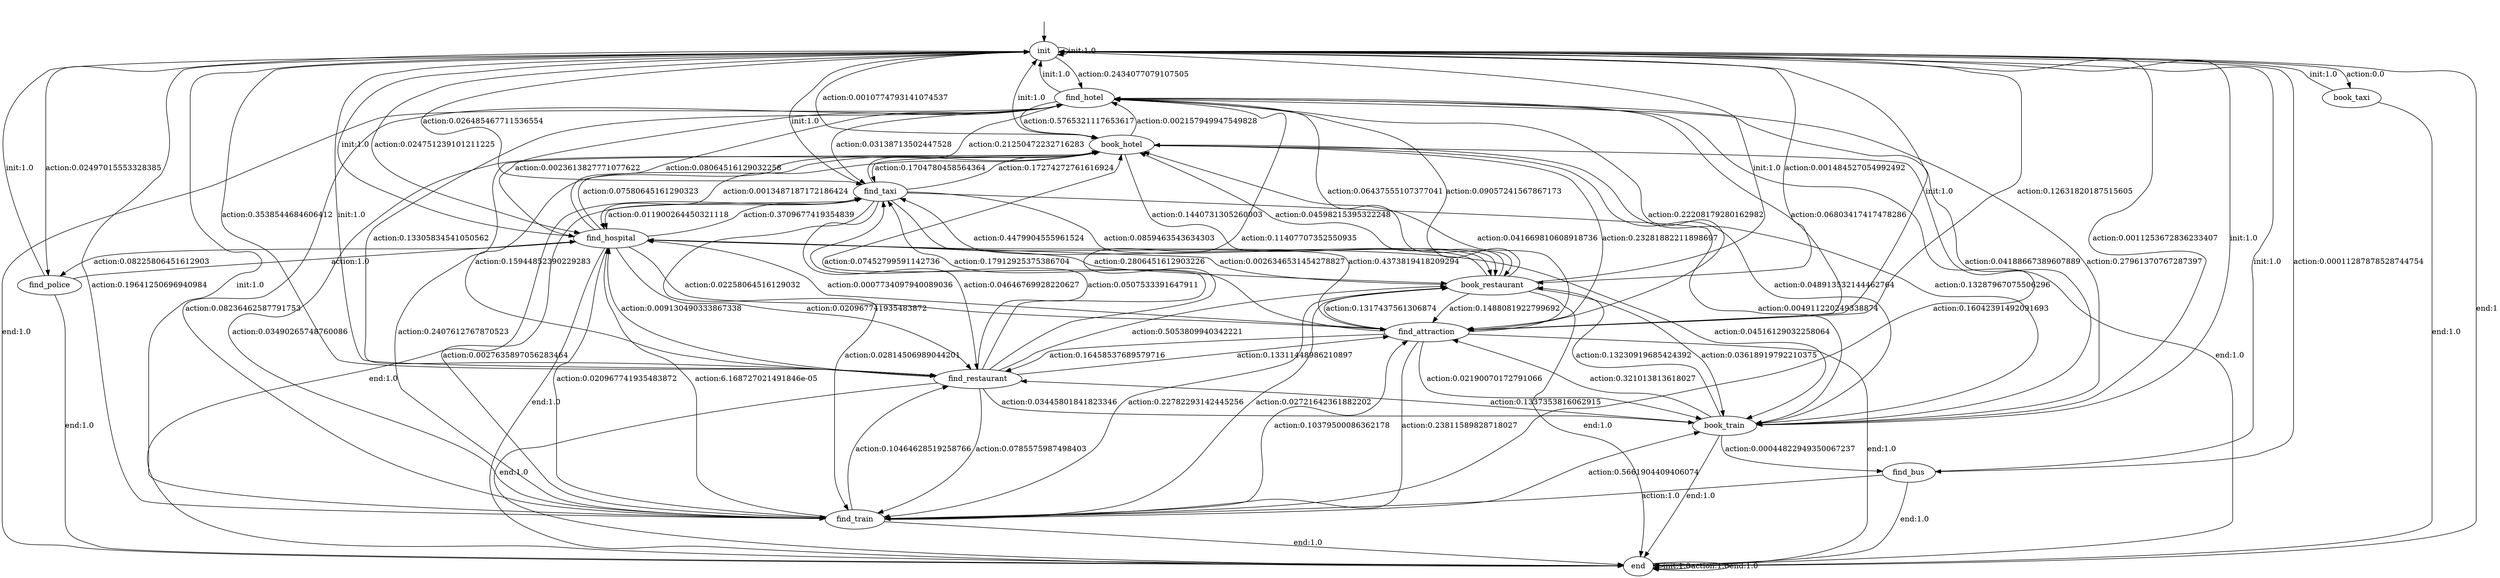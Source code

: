 digraph learned_mdp {
s0 [label="init"];
s1 [label="find_hotel"];
s2 [label="book_hotel"];
s3 [label="find_train"];
s4 [label="book_train"];
s5 [label="find_attraction"];
s6 [label="find_restaurant"];
s7 [label="book_restaurant"];
s8 [label="find_hospital"];
s9 [label="book_taxi"];
s10 [label="find_taxi"];
s11 [label="find_bus"];
s12 [label="find_police"];
s13 [label="end"];
s0 -> s0  [label="init:1.0"];
s0 -> s1  [label="action:0.2434077079107505"];
s0 -> s2  [label="action:0.0010774793141074537"];
s0 -> s3  [label="action:0.19641250696940984"];
s0 -> s4  [label="action:0.0011253672836233407"];
s0 -> s5  [label="action:0.12631820187515605"];
s0 -> s6  [label="action:0.3538544684606412"];
s0 -> s7  [label="action:0.001484527054992492"];
s0 -> s8  [label="action:0.024751239101211225"];
s0 -> s9  [label="action:0.0"];
s0 -> s10  [label="action:0.026485467711536554"];
s0 -> s11  [label="action:0.00011287878528744754"];
s0 -> s12  [label="action:0.02497015553328385"];
s0 -> s13  [label="end:1"];
s1 -> s0  [label="init:1.0"];
s1 -> s2  [label="action:0.5765321117653617"];
s1 -> s3  [label="action:0.08236462587791753"];
s1 -> s4  [label="action:0.04188667389607889"];
s1 -> s5  [label="action:0.06803417417478286"];
s1 -> s6  [label="action:0.13305834541050562"];
s1 -> s7  [label="action:0.06437555107377041"];
s1 -> s8  [label="action:0.0023613827771077622"];
s1 -> s10  [label="action:0.03138713502447528"];
s1 -> s13 [label="end:1.0"];
s2 -> s0  [label="init:1.0"];
s2 -> s1  [label="action:0.002157949947549828"];
s2 -> s3  [label="action:0.2407612767870523"];
s2 -> s4  [label="action:0.048913532144462764"];
s2 -> s5  [label="action:0.23281882211898697"];
s2 -> s6  [label="action:0.15944852390229283"];
s2 -> s7  [label="action:0.1440731305260003"];
s2 -> s8  [label="action:0.0013487187172186424"];
s2 -> s10  [label="action:0.1704780458564364"];
s2 -> s13 [label="end:1.0"];
s3 -> s0  [label="init:1.0"];
s3 -> s1  [label="action:0.16042391492091693"];
s3 -> s2  [label="action:0.03490265748760086"];
s3 -> s4  [label="action:0.5661904409406074"];
s3 -> s5  [label="action:0.10379500086362178"];
s3 -> s6  [label="action:0.10464628519258766"];
s3 -> s7  [label="action:0.02721642361882202"];
s3 -> s8  [label="action:6.168727021491846e-05"];
s3 -> s10  [label="action:0.0027635897056283464"];
s3 -> s13 [label="end:1.0"];
s4 -> s0  [label="init:1.0"];
s4 -> s1  [label="action:0.27961370767287397"];
s4 -> s2  [label="action:0.13287967075506296"];
s4 -> s5  [label="action:0.321013813618027"];
s4 -> s6  [label="action:0.1337353816062915"];
s4 -> s7  [label="action:0.13230919685424392"];
s4 -> s11  [label="action:0.00044822949350067237"];
s4 -> s13 [label="end:1.0"];
s5 -> s0  [label="init:1.0"];
s5 -> s1  [label="action:0.22208179280162982"];
s5 -> s2  [label="action:0.041669810608918736"];
s5 -> s3  [label="action:0.23811589828718027"];
s5 -> s4  [label="action:0.02190070172791066"];
s5 -> s6  [label="action:0.16458537689579716"];
s5 -> s7  [label="action:0.1317437561306874"];
s5 -> s8  [label="action:0.0007734097940089036"];
s5 -> s10  [label="action:0.17912925375386704"];
s5 -> s13 [label="end:1.0"];
s6 -> s0  [label="init:1.0"];
s6 -> s1  [label="action:0.11407707352550935"];
s6 -> s2  [label="action:0.07452799591142736"];
s6 -> s3  [label="action:0.0785575987498403"];
s6 -> s4  [label="action:0.03445801841823346"];
s6 -> s5  [label="action:0.13311448986210897"];
s6 -> s7  [label="action:0.5053809940342221"];
s6 -> s8  [label="action:0.009130490333867338"];
s6 -> s10  [label="action:0.0507533391647911"];
s6 -> s13 [label="end:1.0"];
s7 -> s0  [label="init:1.0"];
s7 -> s1  [label="action:0.09057241567867173"];
s7 -> s2  [label="action:0.04598215395322248"];
s7 -> s3  [label="action:0.22782293142445256"];
s7 -> s4  [label="action:0.03618919792210375"];
s7 -> s5  [label="action:0.1488081922799692"];
s7 -> s8  [label="action:0.0026346531454278827"];
s7 -> s10  [label="action:0.4479904555961524"];
s7 -> s13 [label="end:1.0"];
s8 -> s0  [label="init:1.0"];
s8 -> s1  [label="action:0.08064516129032258"];
s8 -> s2  [label="action:0.07580645161290323"];
s8 -> s3  [label="action:0.020967741935483872"];
s8 -> s4  [label="action:0.04516129032258064"];
s8 -> s5  [label="action:0.02258064516129032"];
s8 -> s6  [label="action:0.020967741935483872"];
s8 -> s7  [label="action:0.2806451612903226"];
s8 -> s10  [label="action:0.3709677419354839"];
s8 -> s12  [label="action:0.08225806451612903"];
s8 -> s13 [label="end:1.0"];
s9 -> s0  [label="init:1.0"];
s9 -> s13 [label="end:1.0"];
s10 -> s0  [label="init:1.0"];
s10 -> s1  [label="action:0.21250472232716283"];
s10 -> s2  [label="action:0.17274272761616924"];
s10 -> s3  [label="action:0.02814506989044201"];
s10 -> s4  [label="action:0.004911220249338874"];
s10 -> s5  [label="action:0.4373819418209294"];
s10 -> s6  [label="action:0.04646769928220627"];
s10 -> s7  [label="action:0.0859463543634303"];
s10 -> s8  [label="action:0.011900264450321118"];
s10 -> s13 [label="end:1.0"];
s11 -> s0  [label="init:1.0"];
s11 -> s3  [label="action:1.0"];
s11 -> s13 [label="end:1.0"];
s12 -> s0  [label="init:1.0"];
s12 -> s8  [label="action:1.0"];
s12 -> s13 [label="end:1.0"];
s13 -> s13 [label="init:1.0"];
s13 -> s13  [label="action:1.0"];
s13 -> s13  [label="end:1.0"];
__start0 [label="", shape=none];
__start0 -> s0  [label=""];
}